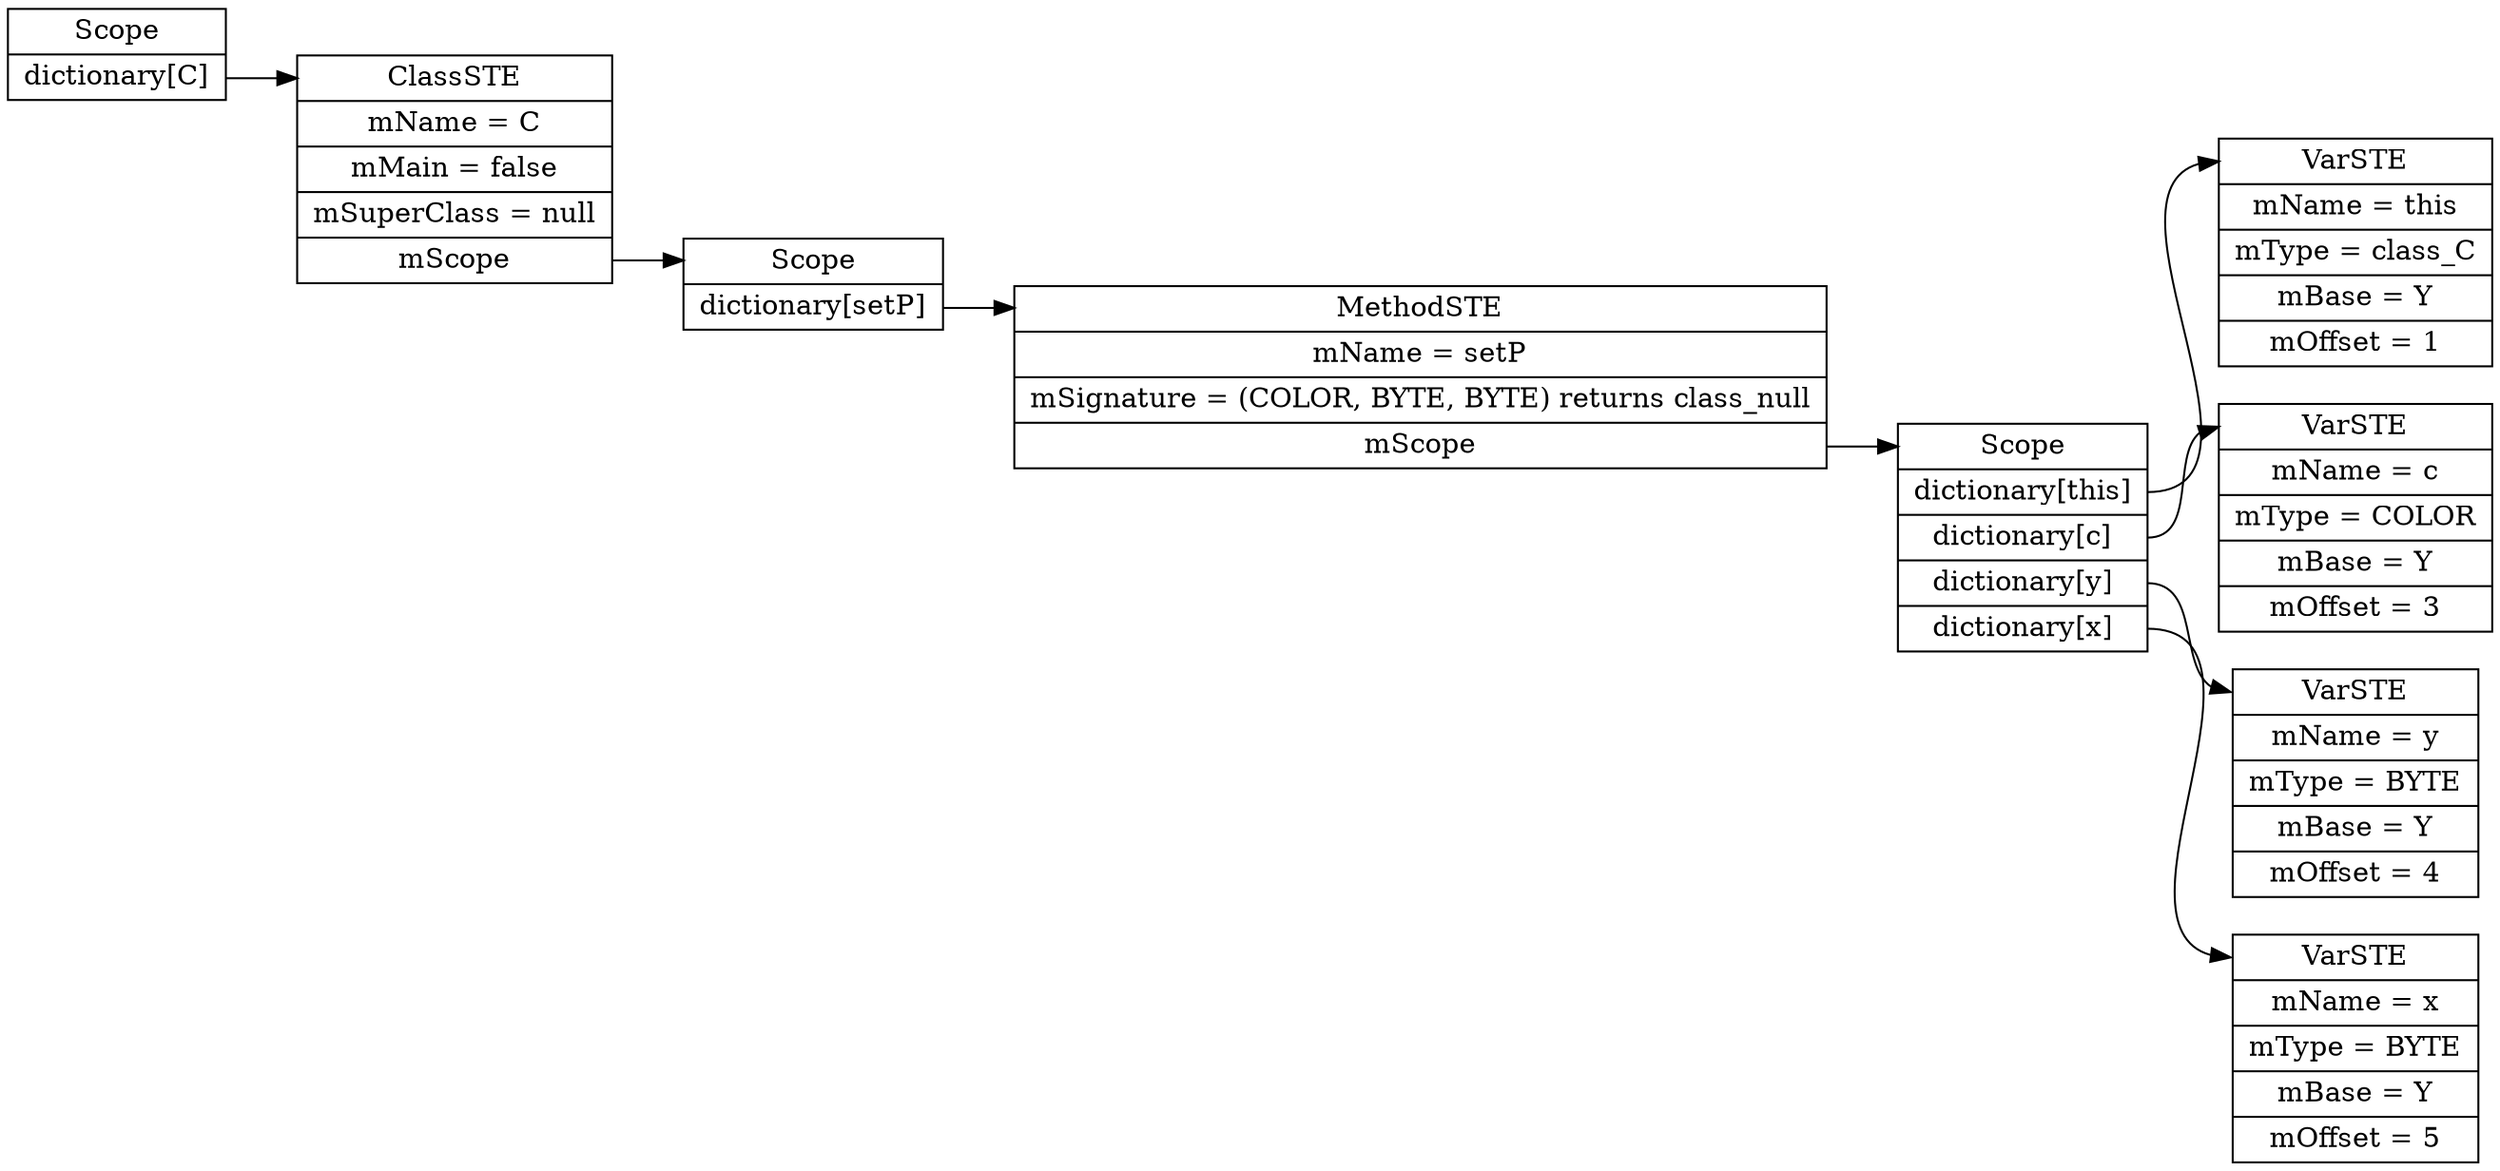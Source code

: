 digraph SymTable {
	graph [rankdir="LR"];
	node [shape=record];
	0 [label=" <f0> Scope | <f1> dictionary\[C\] "];
	0:<f1> -> 1:<f0>;
	1 [label=" <f0> ClassSTE | <f1> mName = C| <f2> mMain = false| <f3> mSuperClass = null| <f4> mScope "];
	1:<f4> -> 2:<f0>;
	2 [label=" <f0> Scope | <f1> dictionary\[setP\] "];
	2:<f1> -> 3:<f0>;
	3 [label=" <f0> MethodSTE | <f1> mName = setP| <f2> mSignature = (COLOR, BYTE, BYTE) returns class_null| <f3> mScope "];
	3:<f3> -> 4:<f0>;
	4 [label=" <f0> Scope | <f1> dictionary\[this\] | <f2> dictionary\[c\] | <f3> dictionary\[y\] | <f4> dictionary\[x\] "];
	4:<f1> -> 5:<f0>;
	5 [label=" <f0> VarSTE | <f1> mName = this| <f2> mType = class_C| <f3> mBase = Y| <f4> mOffset = 1"];
	4:<f2> -> 6:<f0>;
	6 [label=" <f0> VarSTE | <f1> mName = c| <f2> mType = COLOR| <f3> mBase = Y| <f4> mOffset = 3"];
	4:<f3> -> 7:<f0>;
	7 [label=" <f0> VarSTE | <f1> mName = y| <f2> mType = BYTE| <f3> mBase = Y| <f4> mOffset = 4"];
	4:<f4> -> 8:<f0>;
	8 [label=" <f0> VarSTE | <f1> mName = x| <f2> mType = BYTE| <f3> mBase = Y| <f4> mOffset = 5"];
}
